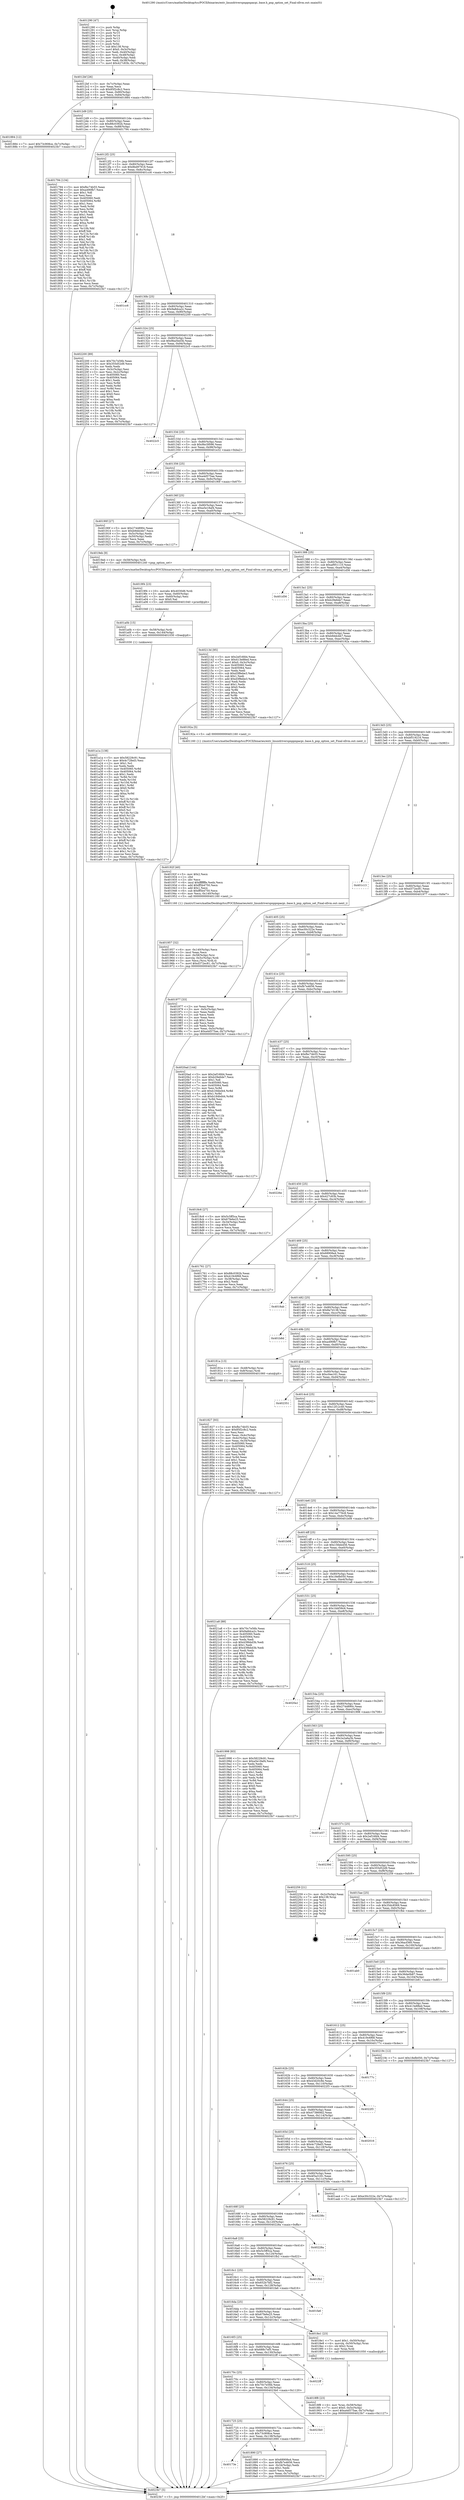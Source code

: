 digraph "0x401290" {
  label = "0x401290 (/mnt/c/Users/mathe/Desktop/tcc/POCII/binaries/extr_linuxdriverspnppnpacpi..base.h_pnp_option_set_Final-ollvm.out::main(0))"
  labelloc = "t"
  node[shape=record]

  Entry [label="",width=0.3,height=0.3,shape=circle,fillcolor=black,style=filled]
  "0x4012bf" [label="{
     0x4012bf [26]\l
     | [instrs]\l
     &nbsp;&nbsp;0x4012bf \<+3\>: mov -0x7c(%rbp),%eax\l
     &nbsp;&nbsp;0x4012c2 \<+2\>: mov %eax,%ecx\l
     &nbsp;&nbsp;0x4012c4 \<+6\>: sub $0x85f2c8c2,%ecx\l
     &nbsp;&nbsp;0x4012ca \<+3\>: mov %eax,-0x80(%rbp)\l
     &nbsp;&nbsp;0x4012cd \<+6\>: mov %ecx,-0x84(%rbp)\l
     &nbsp;&nbsp;0x4012d3 \<+6\>: je 0000000000401884 \<main+0x5f4\>\l
  }"]
  "0x401884" [label="{
     0x401884 [12]\l
     | [instrs]\l
     &nbsp;&nbsp;0x401884 \<+7\>: movl $0x73c908ce,-0x7c(%rbp)\l
     &nbsp;&nbsp;0x40188b \<+5\>: jmp 00000000004023b7 \<main+0x1127\>\l
  }"]
  "0x4012d9" [label="{
     0x4012d9 [25]\l
     | [instrs]\l
     &nbsp;&nbsp;0x4012d9 \<+5\>: jmp 00000000004012de \<main+0x4e\>\l
     &nbsp;&nbsp;0x4012de \<+3\>: mov -0x80(%rbp),%eax\l
     &nbsp;&nbsp;0x4012e1 \<+5\>: sub $0x88c0392b,%eax\l
     &nbsp;&nbsp;0x4012e6 \<+6\>: mov %eax,-0x88(%rbp)\l
     &nbsp;&nbsp;0x4012ec \<+6\>: je 0000000000401794 \<main+0x504\>\l
  }"]
  Exit [label="",width=0.3,height=0.3,shape=circle,fillcolor=black,style=filled,peripheries=2]
  "0x401794" [label="{
     0x401794 [134]\l
     | [instrs]\l
     &nbsp;&nbsp;0x401794 \<+5\>: mov $0xfbc74b55,%eax\l
     &nbsp;&nbsp;0x401799 \<+5\>: mov $0xa490fb7,%ecx\l
     &nbsp;&nbsp;0x40179e \<+2\>: mov $0x1,%dl\l
     &nbsp;&nbsp;0x4017a0 \<+2\>: xor %esi,%esi\l
     &nbsp;&nbsp;0x4017a2 \<+7\>: mov 0x405060,%edi\l
     &nbsp;&nbsp;0x4017a9 \<+8\>: mov 0x405064,%r8d\l
     &nbsp;&nbsp;0x4017b1 \<+3\>: sub $0x1,%esi\l
     &nbsp;&nbsp;0x4017b4 \<+3\>: mov %edi,%r9d\l
     &nbsp;&nbsp;0x4017b7 \<+3\>: add %esi,%r9d\l
     &nbsp;&nbsp;0x4017ba \<+4\>: imul %r9d,%edi\l
     &nbsp;&nbsp;0x4017be \<+3\>: and $0x1,%edi\l
     &nbsp;&nbsp;0x4017c1 \<+3\>: cmp $0x0,%edi\l
     &nbsp;&nbsp;0x4017c4 \<+4\>: sete %r10b\l
     &nbsp;&nbsp;0x4017c8 \<+4\>: cmp $0xa,%r8d\l
     &nbsp;&nbsp;0x4017cc \<+4\>: setl %r11b\l
     &nbsp;&nbsp;0x4017d0 \<+3\>: mov %r10b,%bl\l
     &nbsp;&nbsp;0x4017d3 \<+3\>: xor $0xff,%bl\l
     &nbsp;&nbsp;0x4017d6 \<+3\>: mov %r11b,%r14b\l
     &nbsp;&nbsp;0x4017d9 \<+4\>: xor $0xff,%r14b\l
     &nbsp;&nbsp;0x4017dd \<+3\>: xor $0x1,%dl\l
     &nbsp;&nbsp;0x4017e0 \<+3\>: mov %bl,%r15b\l
     &nbsp;&nbsp;0x4017e3 \<+4\>: and $0xff,%r15b\l
     &nbsp;&nbsp;0x4017e7 \<+3\>: and %dl,%r10b\l
     &nbsp;&nbsp;0x4017ea \<+3\>: mov %r14b,%r12b\l
     &nbsp;&nbsp;0x4017ed \<+4\>: and $0xff,%r12b\l
     &nbsp;&nbsp;0x4017f1 \<+3\>: and %dl,%r11b\l
     &nbsp;&nbsp;0x4017f4 \<+3\>: or %r10b,%r15b\l
     &nbsp;&nbsp;0x4017f7 \<+3\>: or %r11b,%r12b\l
     &nbsp;&nbsp;0x4017fa \<+3\>: xor %r12b,%r15b\l
     &nbsp;&nbsp;0x4017fd \<+3\>: or %r14b,%bl\l
     &nbsp;&nbsp;0x401800 \<+3\>: xor $0xff,%bl\l
     &nbsp;&nbsp;0x401803 \<+3\>: or $0x1,%dl\l
     &nbsp;&nbsp;0x401806 \<+2\>: and %dl,%bl\l
     &nbsp;&nbsp;0x401808 \<+3\>: or %bl,%r15b\l
     &nbsp;&nbsp;0x40180b \<+4\>: test $0x1,%r15b\l
     &nbsp;&nbsp;0x40180f \<+3\>: cmovne %ecx,%eax\l
     &nbsp;&nbsp;0x401812 \<+3\>: mov %eax,-0x7c(%rbp)\l
     &nbsp;&nbsp;0x401815 \<+5\>: jmp 00000000004023b7 \<main+0x1127\>\l
  }"]
  "0x4012f2" [label="{
     0x4012f2 [25]\l
     | [instrs]\l
     &nbsp;&nbsp;0x4012f2 \<+5\>: jmp 00000000004012f7 \<main+0x67\>\l
     &nbsp;&nbsp;0x4012f7 \<+3\>: mov -0x80(%rbp),%eax\l
     &nbsp;&nbsp;0x4012fa \<+5\>: sub $0x8bd97918,%eax\l
     &nbsp;&nbsp;0x4012ff \<+6\>: mov %eax,-0x8c(%rbp)\l
     &nbsp;&nbsp;0x401305 \<+6\>: je 0000000000401cc6 \<main+0xa36\>\l
  }"]
  "0x401a1a" [label="{
     0x401a1a [138]\l
     | [instrs]\l
     &nbsp;&nbsp;0x401a1a \<+5\>: mov $0x58229c91,%eax\l
     &nbsp;&nbsp;0x401a1f \<+5\>: mov $0x4c72fed3,%esi\l
     &nbsp;&nbsp;0x401a24 \<+2\>: mov $0x1,%cl\l
     &nbsp;&nbsp;0x401a26 \<+2\>: xor %edx,%edx\l
     &nbsp;&nbsp;0x401a28 \<+8\>: mov 0x405060,%r8d\l
     &nbsp;&nbsp;0x401a30 \<+8\>: mov 0x405064,%r9d\l
     &nbsp;&nbsp;0x401a38 \<+3\>: sub $0x1,%edx\l
     &nbsp;&nbsp;0x401a3b \<+3\>: mov %r8d,%r10d\l
     &nbsp;&nbsp;0x401a3e \<+3\>: add %edx,%r10d\l
     &nbsp;&nbsp;0x401a41 \<+4\>: imul %r10d,%r8d\l
     &nbsp;&nbsp;0x401a45 \<+4\>: and $0x1,%r8d\l
     &nbsp;&nbsp;0x401a49 \<+4\>: cmp $0x0,%r8d\l
     &nbsp;&nbsp;0x401a4d \<+4\>: sete %r11b\l
     &nbsp;&nbsp;0x401a51 \<+4\>: cmp $0xa,%r9d\l
     &nbsp;&nbsp;0x401a55 \<+3\>: setl %bl\l
     &nbsp;&nbsp;0x401a58 \<+3\>: mov %r11b,%r14b\l
     &nbsp;&nbsp;0x401a5b \<+4\>: xor $0xff,%r14b\l
     &nbsp;&nbsp;0x401a5f \<+3\>: mov %bl,%r15b\l
     &nbsp;&nbsp;0x401a62 \<+4\>: xor $0xff,%r15b\l
     &nbsp;&nbsp;0x401a66 \<+3\>: xor $0x0,%cl\l
     &nbsp;&nbsp;0x401a69 \<+3\>: mov %r14b,%r12b\l
     &nbsp;&nbsp;0x401a6c \<+4\>: and $0x0,%r12b\l
     &nbsp;&nbsp;0x401a70 \<+3\>: and %cl,%r11b\l
     &nbsp;&nbsp;0x401a73 \<+3\>: mov %r15b,%r13b\l
     &nbsp;&nbsp;0x401a76 \<+4\>: and $0x0,%r13b\l
     &nbsp;&nbsp;0x401a7a \<+2\>: and %cl,%bl\l
     &nbsp;&nbsp;0x401a7c \<+3\>: or %r11b,%r12b\l
     &nbsp;&nbsp;0x401a7f \<+3\>: or %bl,%r13b\l
     &nbsp;&nbsp;0x401a82 \<+3\>: xor %r13b,%r12b\l
     &nbsp;&nbsp;0x401a85 \<+3\>: or %r15b,%r14b\l
     &nbsp;&nbsp;0x401a88 \<+4\>: xor $0xff,%r14b\l
     &nbsp;&nbsp;0x401a8c \<+3\>: or $0x0,%cl\l
     &nbsp;&nbsp;0x401a8f \<+3\>: and %cl,%r14b\l
     &nbsp;&nbsp;0x401a92 \<+3\>: or %r14b,%r12b\l
     &nbsp;&nbsp;0x401a95 \<+4\>: test $0x1,%r12b\l
     &nbsp;&nbsp;0x401a99 \<+3\>: cmovne %esi,%eax\l
     &nbsp;&nbsp;0x401a9c \<+3\>: mov %eax,-0x7c(%rbp)\l
     &nbsp;&nbsp;0x401a9f \<+5\>: jmp 00000000004023b7 \<main+0x1127\>\l
  }"]
  "0x401cc6" [label="{
     0x401cc6\l
  }", style=dashed]
  "0x40130b" [label="{
     0x40130b [25]\l
     | [instrs]\l
     &nbsp;&nbsp;0x40130b \<+5\>: jmp 0000000000401310 \<main+0x80\>\l
     &nbsp;&nbsp;0x401310 \<+3\>: mov -0x80(%rbp),%eax\l
     &nbsp;&nbsp;0x401313 \<+5\>: sub $0x9a8dca2c,%eax\l
     &nbsp;&nbsp;0x401318 \<+6\>: mov %eax,-0x90(%rbp)\l
     &nbsp;&nbsp;0x40131e \<+6\>: je 0000000000402200 \<main+0xf70\>\l
  }"]
  "0x401a0b" [label="{
     0x401a0b [15]\l
     | [instrs]\l
     &nbsp;&nbsp;0x401a0b \<+4\>: mov -0x58(%rbp),%rdi\l
     &nbsp;&nbsp;0x401a0f \<+6\>: mov %eax,-0x144(%rbp)\l
     &nbsp;&nbsp;0x401a15 \<+5\>: call 0000000000401030 \<free@plt\>\l
     | [calls]\l
     &nbsp;&nbsp;0x401030 \{1\} (unknown)\l
  }"]
  "0x402200" [label="{
     0x402200 [89]\l
     | [instrs]\l
     &nbsp;&nbsp;0x402200 \<+5\>: mov $0x70c7e56b,%eax\l
     &nbsp;&nbsp;0x402205 \<+5\>: mov $0x355d52d9,%ecx\l
     &nbsp;&nbsp;0x40220a \<+2\>: xor %edx,%edx\l
     &nbsp;&nbsp;0x40220c \<+3\>: mov -0x3c(%rbp),%esi\l
     &nbsp;&nbsp;0x40220f \<+3\>: mov %esi,-0x2c(%rbp)\l
     &nbsp;&nbsp;0x402212 \<+7\>: mov 0x405060,%esi\l
     &nbsp;&nbsp;0x402219 \<+7\>: mov 0x405064,%edi\l
     &nbsp;&nbsp;0x402220 \<+3\>: sub $0x1,%edx\l
     &nbsp;&nbsp;0x402223 \<+3\>: mov %esi,%r8d\l
     &nbsp;&nbsp;0x402226 \<+3\>: add %edx,%r8d\l
     &nbsp;&nbsp;0x402229 \<+4\>: imul %r8d,%esi\l
     &nbsp;&nbsp;0x40222d \<+3\>: and $0x1,%esi\l
     &nbsp;&nbsp;0x402230 \<+3\>: cmp $0x0,%esi\l
     &nbsp;&nbsp;0x402233 \<+4\>: sete %r9b\l
     &nbsp;&nbsp;0x402237 \<+3\>: cmp $0xa,%edi\l
     &nbsp;&nbsp;0x40223a \<+4\>: setl %r10b\l
     &nbsp;&nbsp;0x40223e \<+3\>: mov %r9b,%r11b\l
     &nbsp;&nbsp;0x402241 \<+3\>: and %r10b,%r11b\l
     &nbsp;&nbsp;0x402244 \<+3\>: xor %r10b,%r9b\l
     &nbsp;&nbsp;0x402247 \<+3\>: or %r9b,%r11b\l
     &nbsp;&nbsp;0x40224a \<+4\>: test $0x1,%r11b\l
     &nbsp;&nbsp;0x40224e \<+3\>: cmovne %ecx,%eax\l
     &nbsp;&nbsp;0x402251 \<+3\>: mov %eax,-0x7c(%rbp)\l
     &nbsp;&nbsp;0x402254 \<+5\>: jmp 00000000004023b7 \<main+0x1127\>\l
  }"]
  "0x401324" [label="{
     0x401324 [25]\l
     | [instrs]\l
     &nbsp;&nbsp;0x401324 \<+5\>: jmp 0000000000401329 \<main+0x99\>\l
     &nbsp;&nbsp;0x401329 \<+3\>: mov -0x80(%rbp),%eax\l
     &nbsp;&nbsp;0x40132c \<+5\>: sub $0x9ba5bd3b,%eax\l
     &nbsp;&nbsp;0x401331 \<+6\>: mov %eax,-0x94(%rbp)\l
     &nbsp;&nbsp;0x401337 \<+6\>: je 00000000004022c5 \<main+0x1035\>\l
  }"]
  "0x4019f4" [label="{
     0x4019f4 [23]\l
     | [instrs]\l
     &nbsp;&nbsp;0x4019f4 \<+10\>: movabs $0x4030d6,%rdi\l
     &nbsp;&nbsp;0x4019fe \<+3\>: mov %eax,-0x60(%rbp)\l
     &nbsp;&nbsp;0x401a01 \<+3\>: mov -0x60(%rbp),%esi\l
     &nbsp;&nbsp;0x401a04 \<+2\>: mov $0x0,%al\l
     &nbsp;&nbsp;0x401a06 \<+5\>: call 0000000000401040 \<printf@plt\>\l
     | [calls]\l
     &nbsp;&nbsp;0x401040 \{1\} (unknown)\l
  }"]
  "0x4022c5" [label="{
     0x4022c5\l
  }", style=dashed]
  "0x40133d" [label="{
     0x40133d [25]\l
     | [instrs]\l
     &nbsp;&nbsp;0x40133d \<+5\>: jmp 0000000000401342 \<main+0xb2\>\l
     &nbsp;&nbsp;0x401342 \<+3\>: mov -0x80(%rbp),%eax\l
     &nbsp;&nbsp;0x401345 \<+5\>: sub $0x9bc5f096,%eax\l
     &nbsp;&nbsp;0x40134a \<+6\>: mov %eax,-0x98(%rbp)\l
     &nbsp;&nbsp;0x401350 \<+6\>: je 0000000000401e32 \<main+0xba2\>\l
  }"]
  "0x401957" [label="{
     0x401957 [32]\l
     | [instrs]\l
     &nbsp;&nbsp;0x401957 \<+6\>: mov -0x140(%rbp),%ecx\l
     &nbsp;&nbsp;0x40195d \<+3\>: imul %eax,%ecx\l
     &nbsp;&nbsp;0x401960 \<+4\>: mov -0x58(%rbp),%rsi\l
     &nbsp;&nbsp;0x401964 \<+4\>: movslq -0x5c(%rbp),%rdi\l
     &nbsp;&nbsp;0x401968 \<+3\>: mov %ecx,(%rsi,%rdi,4)\l
     &nbsp;&nbsp;0x40196b \<+7\>: movl $0xd372ec81,-0x7c(%rbp)\l
     &nbsp;&nbsp;0x401972 \<+5\>: jmp 00000000004023b7 \<main+0x1127\>\l
  }"]
  "0x401e32" [label="{
     0x401e32\l
  }", style=dashed]
  "0x401356" [label="{
     0x401356 [25]\l
     | [instrs]\l
     &nbsp;&nbsp;0x401356 \<+5\>: jmp 000000000040135b \<main+0xcb\>\l
     &nbsp;&nbsp;0x40135b \<+3\>: mov -0x80(%rbp),%eax\l
     &nbsp;&nbsp;0x40135e \<+5\>: sub $0xa4d575ae,%eax\l
     &nbsp;&nbsp;0x401363 \<+6\>: mov %eax,-0x9c(%rbp)\l
     &nbsp;&nbsp;0x401369 \<+6\>: je 000000000040190f \<main+0x67f\>\l
  }"]
  "0x40192f" [label="{
     0x40192f [40]\l
     | [instrs]\l
     &nbsp;&nbsp;0x40192f \<+5\>: mov $0x2,%ecx\l
     &nbsp;&nbsp;0x401934 \<+1\>: cltd\l
     &nbsp;&nbsp;0x401935 \<+2\>: idiv %ecx\l
     &nbsp;&nbsp;0x401937 \<+6\>: imul $0xfffffffe,%edx,%ecx\l
     &nbsp;&nbsp;0x40193d \<+6\>: add $0xff5b4750,%ecx\l
     &nbsp;&nbsp;0x401943 \<+3\>: add $0x1,%ecx\l
     &nbsp;&nbsp;0x401946 \<+6\>: sub $0xff5b4750,%ecx\l
     &nbsp;&nbsp;0x40194c \<+6\>: mov %ecx,-0x140(%rbp)\l
     &nbsp;&nbsp;0x401952 \<+5\>: call 0000000000401160 \<next_i\>\l
     | [calls]\l
     &nbsp;&nbsp;0x401160 \{1\} (/mnt/c/Users/mathe/Desktop/tcc/POCII/binaries/extr_linuxdriverspnppnpacpi..base.h_pnp_option_set_Final-ollvm.out::next_i)\l
  }"]
  "0x40190f" [label="{
     0x40190f [27]\l
     | [instrs]\l
     &nbsp;&nbsp;0x40190f \<+5\>: mov $0x2744890c,%eax\l
     &nbsp;&nbsp;0x401914 \<+5\>: mov $0xb9ddcbb7,%ecx\l
     &nbsp;&nbsp;0x401919 \<+3\>: mov -0x5c(%rbp),%edx\l
     &nbsp;&nbsp;0x40191c \<+3\>: cmp -0x50(%rbp),%edx\l
     &nbsp;&nbsp;0x40191f \<+3\>: cmovl %ecx,%eax\l
     &nbsp;&nbsp;0x401922 \<+3\>: mov %eax,-0x7c(%rbp)\l
     &nbsp;&nbsp;0x401925 \<+5\>: jmp 00000000004023b7 \<main+0x1127\>\l
  }"]
  "0x40136f" [label="{
     0x40136f [25]\l
     | [instrs]\l
     &nbsp;&nbsp;0x40136f \<+5\>: jmp 0000000000401374 \<main+0xe4\>\l
     &nbsp;&nbsp;0x401374 \<+3\>: mov -0x80(%rbp),%eax\l
     &nbsp;&nbsp;0x401377 \<+5\>: sub $0xa5e18af4,%eax\l
     &nbsp;&nbsp;0x40137c \<+6\>: mov %eax,-0xa0(%rbp)\l
     &nbsp;&nbsp;0x401382 \<+6\>: je 00000000004019eb \<main+0x75b\>\l
  }"]
  "0x4018f8" [label="{
     0x4018f8 [23]\l
     | [instrs]\l
     &nbsp;&nbsp;0x4018f8 \<+4\>: mov %rax,-0x58(%rbp)\l
     &nbsp;&nbsp;0x4018fc \<+7\>: movl $0x0,-0x5c(%rbp)\l
     &nbsp;&nbsp;0x401903 \<+7\>: movl $0xa4d575ae,-0x7c(%rbp)\l
     &nbsp;&nbsp;0x40190a \<+5\>: jmp 00000000004023b7 \<main+0x1127\>\l
  }"]
  "0x4019eb" [label="{
     0x4019eb [9]\l
     | [instrs]\l
     &nbsp;&nbsp;0x4019eb \<+4\>: mov -0x58(%rbp),%rdi\l
     &nbsp;&nbsp;0x4019ef \<+5\>: call 0000000000401240 \<pnp_option_set\>\l
     | [calls]\l
     &nbsp;&nbsp;0x401240 \{1\} (/mnt/c/Users/mathe/Desktop/tcc/POCII/binaries/extr_linuxdriverspnppnpacpi..base.h_pnp_option_set_Final-ollvm.out::pnp_option_set)\l
  }"]
  "0x401388" [label="{
     0x401388 [25]\l
     | [instrs]\l
     &nbsp;&nbsp;0x401388 \<+5\>: jmp 000000000040138d \<main+0xfd\>\l
     &nbsp;&nbsp;0x40138d \<+3\>: mov -0x80(%rbp),%eax\l
     &nbsp;&nbsp;0x401390 \<+5\>: sub $0xaf951110,%eax\l
     &nbsp;&nbsp;0x401395 \<+6\>: mov %eax,-0xa4(%rbp)\l
     &nbsp;&nbsp;0x40139b \<+6\>: je 0000000000401d56 \<main+0xac6\>\l
  }"]
  "0x40173e" [label="{
     0x40173e\l
  }", style=dashed]
  "0x401d56" [label="{
     0x401d56\l
  }", style=dashed]
  "0x4013a1" [label="{
     0x4013a1 [25]\l
     | [instrs]\l
     &nbsp;&nbsp;0x4013a1 \<+5\>: jmp 00000000004013a6 \<main+0x116\>\l
     &nbsp;&nbsp;0x4013a6 \<+3\>: mov -0x80(%rbp),%eax\l
     &nbsp;&nbsp;0x4013a9 \<+5\>: sub $0xb29e6de7,%eax\l
     &nbsp;&nbsp;0x4013ae \<+6\>: mov %eax,-0xa8(%rbp)\l
     &nbsp;&nbsp;0x4013b4 \<+6\>: je 000000000040213d \<main+0xead\>\l
  }"]
  "0x401890" [label="{
     0x401890 [27]\l
     | [instrs]\l
     &nbsp;&nbsp;0x401890 \<+5\>: mov $0x68908a4,%eax\l
     &nbsp;&nbsp;0x401895 \<+5\>: mov $0xfb7e4656,%ecx\l
     &nbsp;&nbsp;0x40189a \<+3\>: mov -0x34(%rbp),%edx\l
     &nbsp;&nbsp;0x40189d \<+3\>: cmp $0x1,%edx\l
     &nbsp;&nbsp;0x4018a0 \<+3\>: cmovl %ecx,%eax\l
     &nbsp;&nbsp;0x4018a3 \<+3\>: mov %eax,-0x7c(%rbp)\l
     &nbsp;&nbsp;0x4018a6 \<+5\>: jmp 00000000004023b7 \<main+0x1127\>\l
  }"]
  "0x40213d" [label="{
     0x40213d [95]\l
     | [instrs]\l
     &nbsp;&nbsp;0x40213d \<+5\>: mov $0x2ef16fd4,%eax\l
     &nbsp;&nbsp;0x402142 \<+5\>: mov $0x413e88ed,%ecx\l
     &nbsp;&nbsp;0x402147 \<+7\>: movl $0x0,-0x3c(%rbp)\l
     &nbsp;&nbsp;0x40214e \<+7\>: mov 0x405060,%edx\l
     &nbsp;&nbsp;0x402155 \<+7\>: mov 0x405064,%esi\l
     &nbsp;&nbsp;0x40215c \<+2\>: mov %edx,%edi\l
     &nbsp;&nbsp;0x40215e \<+6\>: sub $0xd3f8ebe3,%edi\l
     &nbsp;&nbsp;0x402164 \<+3\>: sub $0x1,%edi\l
     &nbsp;&nbsp;0x402167 \<+6\>: add $0xd3f8ebe3,%edi\l
     &nbsp;&nbsp;0x40216d \<+3\>: imul %edi,%edx\l
     &nbsp;&nbsp;0x402170 \<+3\>: and $0x1,%edx\l
     &nbsp;&nbsp;0x402173 \<+3\>: cmp $0x0,%edx\l
     &nbsp;&nbsp;0x402176 \<+4\>: sete %r8b\l
     &nbsp;&nbsp;0x40217a \<+3\>: cmp $0xa,%esi\l
     &nbsp;&nbsp;0x40217d \<+4\>: setl %r9b\l
     &nbsp;&nbsp;0x402181 \<+3\>: mov %r8b,%r10b\l
     &nbsp;&nbsp;0x402184 \<+3\>: and %r9b,%r10b\l
     &nbsp;&nbsp;0x402187 \<+3\>: xor %r9b,%r8b\l
     &nbsp;&nbsp;0x40218a \<+3\>: or %r8b,%r10b\l
     &nbsp;&nbsp;0x40218d \<+4\>: test $0x1,%r10b\l
     &nbsp;&nbsp;0x402191 \<+3\>: cmovne %ecx,%eax\l
     &nbsp;&nbsp;0x402194 \<+3\>: mov %eax,-0x7c(%rbp)\l
     &nbsp;&nbsp;0x402197 \<+5\>: jmp 00000000004023b7 \<main+0x1127\>\l
  }"]
  "0x4013ba" [label="{
     0x4013ba [25]\l
     | [instrs]\l
     &nbsp;&nbsp;0x4013ba \<+5\>: jmp 00000000004013bf \<main+0x12f\>\l
     &nbsp;&nbsp;0x4013bf \<+3\>: mov -0x80(%rbp),%eax\l
     &nbsp;&nbsp;0x4013c2 \<+5\>: sub $0xb9ddcbb7,%eax\l
     &nbsp;&nbsp;0x4013c7 \<+6\>: mov %eax,-0xac(%rbp)\l
     &nbsp;&nbsp;0x4013cd \<+6\>: je 000000000040192a \<main+0x69a\>\l
  }"]
  "0x401725" [label="{
     0x401725 [25]\l
     | [instrs]\l
     &nbsp;&nbsp;0x401725 \<+5\>: jmp 000000000040172a \<main+0x49a\>\l
     &nbsp;&nbsp;0x40172a \<+3\>: mov -0x80(%rbp),%eax\l
     &nbsp;&nbsp;0x40172d \<+5\>: sub $0x73c908ce,%eax\l
     &nbsp;&nbsp;0x401732 \<+6\>: mov %eax,-0x138(%rbp)\l
     &nbsp;&nbsp;0x401738 \<+6\>: je 0000000000401890 \<main+0x600\>\l
  }"]
  "0x40192a" [label="{
     0x40192a [5]\l
     | [instrs]\l
     &nbsp;&nbsp;0x40192a \<+5\>: call 0000000000401160 \<next_i\>\l
     | [calls]\l
     &nbsp;&nbsp;0x401160 \{1\} (/mnt/c/Users/mathe/Desktop/tcc/POCII/binaries/extr_linuxdriverspnppnpacpi..base.h_pnp_option_set_Final-ollvm.out::next_i)\l
  }"]
  "0x4013d3" [label="{
     0x4013d3 [25]\l
     | [instrs]\l
     &nbsp;&nbsp;0x4013d3 \<+5\>: jmp 00000000004013d8 \<main+0x148\>\l
     &nbsp;&nbsp;0x4013d8 \<+3\>: mov -0x80(%rbp),%eax\l
     &nbsp;&nbsp;0x4013db \<+5\>: sub $0xbf519216,%eax\l
     &nbsp;&nbsp;0x4013e0 \<+6\>: mov %eax,-0xb0(%rbp)\l
     &nbsp;&nbsp;0x4013e6 \<+6\>: je 0000000000401c13 \<main+0x983\>\l
  }"]
  "0x4023b0" [label="{
     0x4023b0\l
  }", style=dashed]
  "0x401c13" [label="{
     0x401c13\l
  }", style=dashed]
  "0x4013ec" [label="{
     0x4013ec [25]\l
     | [instrs]\l
     &nbsp;&nbsp;0x4013ec \<+5\>: jmp 00000000004013f1 \<main+0x161\>\l
     &nbsp;&nbsp;0x4013f1 \<+3\>: mov -0x80(%rbp),%eax\l
     &nbsp;&nbsp;0x4013f4 \<+5\>: sub $0xd372ec81,%eax\l
     &nbsp;&nbsp;0x4013f9 \<+6\>: mov %eax,-0xb4(%rbp)\l
     &nbsp;&nbsp;0x4013ff \<+6\>: je 0000000000401977 \<main+0x6e7\>\l
  }"]
  "0x40170c" [label="{
     0x40170c [25]\l
     | [instrs]\l
     &nbsp;&nbsp;0x40170c \<+5\>: jmp 0000000000401711 \<main+0x481\>\l
     &nbsp;&nbsp;0x401711 \<+3\>: mov -0x80(%rbp),%eax\l
     &nbsp;&nbsp;0x401714 \<+5\>: sub $0x70c7e56b,%eax\l
     &nbsp;&nbsp;0x401719 \<+6\>: mov %eax,-0x134(%rbp)\l
     &nbsp;&nbsp;0x40171f \<+6\>: je 00000000004023b0 \<main+0x1120\>\l
  }"]
  "0x401977" [label="{
     0x401977 [33]\l
     | [instrs]\l
     &nbsp;&nbsp;0x401977 \<+2\>: xor %eax,%eax\l
     &nbsp;&nbsp;0x401979 \<+3\>: mov -0x5c(%rbp),%ecx\l
     &nbsp;&nbsp;0x40197c \<+2\>: mov %eax,%edx\l
     &nbsp;&nbsp;0x40197e \<+2\>: sub %ecx,%edx\l
     &nbsp;&nbsp;0x401980 \<+2\>: mov %eax,%ecx\l
     &nbsp;&nbsp;0x401982 \<+3\>: sub $0x1,%ecx\l
     &nbsp;&nbsp;0x401985 \<+2\>: add %ecx,%edx\l
     &nbsp;&nbsp;0x401987 \<+2\>: sub %edx,%eax\l
     &nbsp;&nbsp;0x401989 \<+3\>: mov %eax,-0x5c(%rbp)\l
     &nbsp;&nbsp;0x40198c \<+7\>: movl $0xa4d575ae,-0x7c(%rbp)\l
     &nbsp;&nbsp;0x401993 \<+5\>: jmp 00000000004023b7 \<main+0x1127\>\l
  }"]
  "0x401405" [label="{
     0x401405 [25]\l
     | [instrs]\l
     &nbsp;&nbsp;0x401405 \<+5\>: jmp 000000000040140a \<main+0x17a\>\l
     &nbsp;&nbsp;0x40140a \<+3\>: mov -0x80(%rbp),%eax\l
     &nbsp;&nbsp;0x40140d \<+5\>: sub $0xe30c322e,%eax\l
     &nbsp;&nbsp;0x401412 \<+6\>: mov %eax,-0xb8(%rbp)\l
     &nbsp;&nbsp;0x401418 \<+6\>: je 00000000004020ad \<main+0xe1d\>\l
  }"]
  "0x4022ff" [label="{
     0x4022ff\l
  }", style=dashed]
  "0x4020ad" [label="{
     0x4020ad [144]\l
     | [instrs]\l
     &nbsp;&nbsp;0x4020ad \<+5\>: mov $0x2ef16fd4,%eax\l
     &nbsp;&nbsp;0x4020b2 \<+5\>: mov $0xb29e6de7,%ecx\l
     &nbsp;&nbsp;0x4020b7 \<+2\>: mov $0x1,%dl\l
     &nbsp;&nbsp;0x4020b9 \<+7\>: mov 0x405060,%esi\l
     &nbsp;&nbsp;0x4020c0 \<+7\>: mov 0x405064,%edi\l
     &nbsp;&nbsp;0x4020c7 \<+3\>: mov %esi,%r8d\l
     &nbsp;&nbsp;0x4020ca \<+7\>: add $0xb184bd44,%r8d\l
     &nbsp;&nbsp;0x4020d1 \<+4\>: sub $0x1,%r8d\l
     &nbsp;&nbsp;0x4020d5 \<+7\>: sub $0xb184bd44,%r8d\l
     &nbsp;&nbsp;0x4020dc \<+4\>: imul %r8d,%esi\l
     &nbsp;&nbsp;0x4020e0 \<+3\>: and $0x1,%esi\l
     &nbsp;&nbsp;0x4020e3 \<+3\>: cmp $0x0,%esi\l
     &nbsp;&nbsp;0x4020e6 \<+4\>: sete %r9b\l
     &nbsp;&nbsp;0x4020ea \<+3\>: cmp $0xa,%edi\l
     &nbsp;&nbsp;0x4020ed \<+4\>: setl %r10b\l
     &nbsp;&nbsp;0x4020f1 \<+3\>: mov %r9b,%r11b\l
     &nbsp;&nbsp;0x4020f4 \<+4\>: xor $0xff,%r11b\l
     &nbsp;&nbsp;0x4020f8 \<+3\>: mov %r10b,%bl\l
     &nbsp;&nbsp;0x4020fb \<+3\>: xor $0xff,%bl\l
     &nbsp;&nbsp;0x4020fe \<+3\>: xor $0x0,%dl\l
     &nbsp;&nbsp;0x402101 \<+3\>: mov %r11b,%r14b\l
     &nbsp;&nbsp;0x402104 \<+4\>: and $0x0,%r14b\l
     &nbsp;&nbsp;0x402108 \<+3\>: and %dl,%r9b\l
     &nbsp;&nbsp;0x40210b \<+3\>: mov %bl,%r15b\l
     &nbsp;&nbsp;0x40210e \<+4\>: and $0x0,%r15b\l
     &nbsp;&nbsp;0x402112 \<+3\>: and %dl,%r10b\l
     &nbsp;&nbsp;0x402115 \<+3\>: or %r9b,%r14b\l
     &nbsp;&nbsp;0x402118 \<+3\>: or %r10b,%r15b\l
     &nbsp;&nbsp;0x40211b \<+3\>: xor %r15b,%r14b\l
     &nbsp;&nbsp;0x40211e \<+3\>: or %bl,%r11b\l
     &nbsp;&nbsp;0x402121 \<+4\>: xor $0xff,%r11b\l
     &nbsp;&nbsp;0x402125 \<+3\>: or $0x0,%dl\l
     &nbsp;&nbsp;0x402128 \<+3\>: and %dl,%r11b\l
     &nbsp;&nbsp;0x40212b \<+3\>: or %r11b,%r14b\l
     &nbsp;&nbsp;0x40212e \<+4\>: test $0x1,%r14b\l
     &nbsp;&nbsp;0x402132 \<+3\>: cmovne %ecx,%eax\l
     &nbsp;&nbsp;0x402135 \<+3\>: mov %eax,-0x7c(%rbp)\l
     &nbsp;&nbsp;0x402138 \<+5\>: jmp 00000000004023b7 \<main+0x1127\>\l
  }"]
  "0x40141e" [label="{
     0x40141e [25]\l
     | [instrs]\l
     &nbsp;&nbsp;0x40141e \<+5\>: jmp 0000000000401423 \<main+0x193\>\l
     &nbsp;&nbsp;0x401423 \<+3\>: mov -0x80(%rbp),%eax\l
     &nbsp;&nbsp;0x401426 \<+5\>: sub $0xfb7e4656,%eax\l
     &nbsp;&nbsp;0x40142b \<+6\>: mov %eax,-0xbc(%rbp)\l
     &nbsp;&nbsp;0x401431 \<+6\>: je 00000000004018c6 \<main+0x636\>\l
  }"]
  "0x4016f3" [label="{
     0x4016f3 [25]\l
     | [instrs]\l
     &nbsp;&nbsp;0x4016f3 \<+5\>: jmp 00000000004016f8 \<main+0x468\>\l
     &nbsp;&nbsp;0x4016f8 \<+3\>: mov -0x80(%rbp),%eax\l
     &nbsp;&nbsp;0x4016fb \<+5\>: sub $0x688c7ef5,%eax\l
     &nbsp;&nbsp;0x401700 \<+6\>: mov %eax,-0x130(%rbp)\l
     &nbsp;&nbsp;0x401706 \<+6\>: je 00000000004022ff \<main+0x106f\>\l
  }"]
  "0x4018c6" [label="{
     0x4018c6 [27]\l
     | [instrs]\l
     &nbsp;&nbsp;0x4018c6 \<+5\>: mov $0x5c5ff3ca,%eax\l
     &nbsp;&nbsp;0x4018cb \<+5\>: mov $0x67fe6e25,%ecx\l
     &nbsp;&nbsp;0x4018d0 \<+3\>: mov -0x34(%rbp),%edx\l
     &nbsp;&nbsp;0x4018d3 \<+3\>: cmp $0x0,%edx\l
     &nbsp;&nbsp;0x4018d6 \<+3\>: cmove %ecx,%eax\l
     &nbsp;&nbsp;0x4018d9 \<+3\>: mov %eax,-0x7c(%rbp)\l
     &nbsp;&nbsp;0x4018dc \<+5\>: jmp 00000000004023b7 \<main+0x1127\>\l
  }"]
  "0x401437" [label="{
     0x401437 [25]\l
     | [instrs]\l
     &nbsp;&nbsp;0x401437 \<+5\>: jmp 000000000040143c \<main+0x1ac\>\l
     &nbsp;&nbsp;0x40143c \<+3\>: mov -0x80(%rbp),%eax\l
     &nbsp;&nbsp;0x40143f \<+5\>: sub $0xfbc74b55,%eax\l
     &nbsp;&nbsp;0x401444 \<+6\>: mov %eax,-0xc0(%rbp)\l
     &nbsp;&nbsp;0x40144a \<+6\>: je 000000000040226e \<main+0xfde\>\l
  }"]
  "0x4018e1" [label="{
     0x4018e1 [23]\l
     | [instrs]\l
     &nbsp;&nbsp;0x4018e1 \<+7\>: movl $0x1,-0x50(%rbp)\l
     &nbsp;&nbsp;0x4018e8 \<+4\>: movslq -0x50(%rbp),%rax\l
     &nbsp;&nbsp;0x4018ec \<+4\>: shl $0x2,%rax\l
     &nbsp;&nbsp;0x4018f0 \<+3\>: mov %rax,%rdi\l
     &nbsp;&nbsp;0x4018f3 \<+5\>: call 0000000000401050 \<malloc@plt\>\l
     | [calls]\l
     &nbsp;&nbsp;0x401050 \{1\} (unknown)\l
  }"]
  "0x40226e" [label="{
     0x40226e\l
  }", style=dashed]
  "0x401450" [label="{
     0x401450 [25]\l
     | [instrs]\l
     &nbsp;&nbsp;0x401450 \<+5\>: jmp 0000000000401455 \<main+0x1c5\>\l
     &nbsp;&nbsp;0x401455 \<+3\>: mov -0x80(%rbp),%eax\l
     &nbsp;&nbsp;0x401458 \<+5\>: sub $0x427c83b,%eax\l
     &nbsp;&nbsp;0x40145d \<+6\>: mov %eax,-0xc4(%rbp)\l
     &nbsp;&nbsp;0x401463 \<+6\>: je 0000000000401761 \<main+0x4d1\>\l
  }"]
  "0x4016da" [label="{
     0x4016da [25]\l
     | [instrs]\l
     &nbsp;&nbsp;0x4016da \<+5\>: jmp 00000000004016df \<main+0x44f\>\l
     &nbsp;&nbsp;0x4016df \<+3\>: mov -0x80(%rbp),%eax\l
     &nbsp;&nbsp;0x4016e2 \<+5\>: sub $0x67fe6e25,%eax\l
     &nbsp;&nbsp;0x4016e7 \<+6\>: mov %eax,-0x12c(%rbp)\l
     &nbsp;&nbsp;0x4016ed \<+6\>: je 00000000004018e1 \<main+0x651\>\l
  }"]
  "0x401761" [label="{
     0x401761 [27]\l
     | [instrs]\l
     &nbsp;&nbsp;0x401761 \<+5\>: mov $0x88c0392b,%eax\l
     &nbsp;&nbsp;0x401766 \<+5\>: mov $0x419c6f68,%ecx\l
     &nbsp;&nbsp;0x40176b \<+3\>: mov -0x38(%rbp),%edx\l
     &nbsp;&nbsp;0x40176e \<+3\>: cmp $0x2,%edx\l
     &nbsp;&nbsp;0x401771 \<+3\>: cmovne %ecx,%eax\l
     &nbsp;&nbsp;0x401774 \<+3\>: mov %eax,-0x7c(%rbp)\l
     &nbsp;&nbsp;0x401777 \<+5\>: jmp 00000000004023b7 \<main+0x1127\>\l
  }"]
  "0x401469" [label="{
     0x401469 [25]\l
     | [instrs]\l
     &nbsp;&nbsp;0x401469 \<+5\>: jmp 000000000040146e \<main+0x1de\>\l
     &nbsp;&nbsp;0x40146e \<+3\>: mov -0x80(%rbp),%eax\l
     &nbsp;&nbsp;0x401471 \<+5\>: sub $0x68908a4,%eax\l
     &nbsp;&nbsp;0x401476 \<+6\>: mov %eax,-0xc8(%rbp)\l
     &nbsp;&nbsp;0x40147c \<+6\>: je 00000000004018ab \<main+0x61b\>\l
  }"]
  "0x4023b7" [label="{
     0x4023b7 [5]\l
     | [instrs]\l
     &nbsp;&nbsp;0x4023b7 \<+5\>: jmp 00000000004012bf \<main+0x2f\>\l
  }"]
  "0x401290" [label="{
     0x401290 [47]\l
     | [instrs]\l
     &nbsp;&nbsp;0x401290 \<+1\>: push %rbp\l
     &nbsp;&nbsp;0x401291 \<+3\>: mov %rsp,%rbp\l
     &nbsp;&nbsp;0x401294 \<+2\>: push %r15\l
     &nbsp;&nbsp;0x401296 \<+2\>: push %r14\l
     &nbsp;&nbsp;0x401298 \<+2\>: push %r13\l
     &nbsp;&nbsp;0x40129a \<+2\>: push %r12\l
     &nbsp;&nbsp;0x40129c \<+1\>: push %rbx\l
     &nbsp;&nbsp;0x40129d \<+7\>: sub $0x138,%rsp\l
     &nbsp;&nbsp;0x4012a4 \<+7\>: movl $0x0,-0x3c(%rbp)\l
     &nbsp;&nbsp;0x4012ab \<+3\>: mov %edi,-0x40(%rbp)\l
     &nbsp;&nbsp;0x4012ae \<+4\>: mov %rsi,-0x48(%rbp)\l
     &nbsp;&nbsp;0x4012b2 \<+3\>: mov -0x40(%rbp),%edi\l
     &nbsp;&nbsp;0x4012b5 \<+3\>: mov %edi,-0x38(%rbp)\l
     &nbsp;&nbsp;0x4012b8 \<+7\>: movl $0x427c83b,-0x7c(%rbp)\l
  }"]
  "0x401fa6" [label="{
     0x401fa6\l
  }", style=dashed]
  "0x4018ab" [label="{
     0x4018ab\l
  }", style=dashed]
  "0x401482" [label="{
     0x401482 [25]\l
     | [instrs]\l
     &nbsp;&nbsp;0x401482 \<+5\>: jmp 0000000000401487 \<main+0x1f7\>\l
     &nbsp;&nbsp;0x401487 \<+3\>: mov -0x80(%rbp),%eax\l
     &nbsp;&nbsp;0x40148a \<+5\>: sub $0x8a7d138,%eax\l
     &nbsp;&nbsp;0x40148f \<+6\>: mov %eax,-0xcc(%rbp)\l
     &nbsp;&nbsp;0x401495 \<+6\>: je 0000000000401b8d \<main+0x8fd\>\l
  }"]
  "0x4016c1" [label="{
     0x4016c1 [25]\l
     | [instrs]\l
     &nbsp;&nbsp;0x4016c1 \<+5\>: jmp 00000000004016c6 \<main+0x436\>\l
     &nbsp;&nbsp;0x4016c6 \<+3\>: mov -0x80(%rbp),%eax\l
     &nbsp;&nbsp;0x4016c9 \<+5\>: sub $0x652b7bf2,%eax\l
     &nbsp;&nbsp;0x4016ce \<+6\>: mov %eax,-0x128(%rbp)\l
     &nbsp;&nbsp;0x4016d4 \<+6\>: je 0000000000401fa6 \<main+0xd16\>\l
  }"]
  "0x401b8d" [label="{
     0x401b8d\l
  }", style=dashed]
  "0x40149b" [label="{
     0x40149b [25]\l
     | [instrs]\l
     &nbsp;&nbsp;0x40149b \<+5\>: jmp 00000000004014a0 \<main+0x210\>\l
     &nbsp;&nbsp;0x4014a0 \<+3\>: mov -0x80(%rbp),%eax\l
     &nbsp;&nbsp;0x4014a3 \<+5\>: sub $0xa490fb7,%eax\l
     &nbsp;&nbsp;0x4014a8 \<+6\>: mov %eax,-0xd0(%rbp)\l
     &nbsp;&nbsp;0x4014ae \<+6\>: je 000000000040181a \<main+0x58a\>\l
  }"]
  "0x401fb2" [label="{
     0x401fb2\l
  }", style=dashed]
  "0x40181a" [label="{
     0x40181a [13]\l
     | [instrs]\l
     &nbsp;&nbsp;0x40181a \<+4\>: mov -0x48(%rbp),%rax\l
     &nbsp;&nbsp;0x40181e \<+4\>: mov 0x8(%rax),%rdi\l
     &nbsp;&nbsp;0x401822 \<+5\>: call 0000000000401060 \<atoi@plt\>\l
     | [calls]\l
     &nbsp;&nbsp;0x401060 \{1\} (unknown)\l
  }"]
  "0x4014b4" [label="{
     0x4014b4 [25]\l
     | [instrs]\l
     &nbsp;&nbsp;0x4014b4 \<+5\>: jmp 00000000004014b9 \<main+0x229\>\l
     &nbsp;&nbsp;0x4014b9 \<+3\>: mov -0x80(%rbp),%eax\l
     &nbsp;&nbsp;0x4014bc \<+5\>: sub $0xc0ee161,%eax\l
     &nbsp;&nbsp;0x4014c1 \<+6\>: mov %eax,-0xd4(%rbp)\l
     &nbsp;&nbsp;0x4014c7 \<+6\>: je 0000000000402351 \<main+0x10c1\>\l
  }"]
  "0x401827" [label="{
     0x401827 [93]\l
     | [instrs]\l
     &nbsp;&nbsp;0x401827 \<+5\>: mov $0xfbc74b55,%ecx\l
     &nbsp;&nbsp;0x40182c \<+5\>: mov $0x85f2c8c2,%edx\l
     &nbsp;&nbsp;0x401831 \<+2\>: xor %esi,%esi\l
     &nbsp;&nbsp;0x401833 \<+3\>: mov %eax,-0x4c(%rbp)\l
     &nbsp;&nbsp;0x401836 \<+3\>: mov -0x4c(%rbp),%eax\l
     &nbsp;&nbsp;0x401839 \<+3\>: mov %eax,-0x34(%rbp)\l
     &nbsp;&nbsp;0x40183c \<+7\>: mov 0x405060,%eax\l
     &nbsp;&nbsp;0x401843 \<+8\>: mov 0x405064,%r8d\l
     &nbsp;&nbsp;0x40184b \<+3\>: sub $0x1,%esi\l
     &nbsp;&nbsp;0x40184e \<+3\>: mov %eax,%r9d\l
     &nbsp;&nbsp;0x401851 \<+3\>: add %esi,%r9d\l
     &nbsp;&nbsp;0x401854 \<+4\>: imul %r9d,%eax\l
     &nbsp;&nbsp;0x401858 \<+3\>: and $0x1,%eax\l
     &nbsp;&nbsp;0x40185b \<+3\>: cmp $0x0,%eax\l
     &nbsp;&nbsp;0x40185e \<+4\>: sete %r10b\l
     &nbsp;&nbsp;0x401862 \<+4\>: cmp $0xa,%r8d\l
     &nbsp;&nbsp;0x401866 \<+4\>: setl %r11b\l
     &nbsp;&nbsp;0x40186a \<+3\>: mov %r10b,%bl\l
     &nbsp;&nbsp;0x40186d \<+3\>: and %r11b,%bl\l
     &nbsp;&nbsp;0x401870 \<+3\>: xor %r11b,%r10b\l
     &nbsp;&nbsp;0x401873 \<+3\>: or %r10b,%bl\l
     &nbsp;&nbsp;0x401876 \<+3\>: test $0x1,%bl\l
     &nbsp;&nbsp;0x401879 \<+3\>: cmovne %edx,%ecx\l
     &nbsp;&nbsp;0x40187c \<+3\>: mov %ecx,-0x7c(%rbp)\l
     &nbsp;&nbsp;0x40187f \<+5\>: jmp 00000000004023b7 \<main+0x1127\>\l
  }"]
  "0x4016a8" [label="{
     0x4016a8 [25]\l
     | [instrs]\l
     &nbsp;&nbsp;0x4016a8 \<+5\>: jmp 00000000004016ad \<main+0x41d\>\l
     &nbsp;&nbsp;0x4016ad \<+3\>: mov -0x80(%rbp),%eax\l
     &nbsp;&nbsp;0x4016b0 \<+5\>: sub $0x5c5ff3ca,%eax\l
     &nbsp;&nbsp;0x4016b5 \<+6\>: mov %eax,-0x124(%rbp)\l
     &nbsp;&nbsp;0x4016bb \<+6\>: je 0000000000401fb2 \<main+0xd22\>\l
  }"]
  "0x402351" [label="{
     0x402351\l
  }", style=dashed]
  "0x4014cd" [label="{
     0x4014cd [25]\l
     | [instrs]\l
     &nbsp;&nbsp;0x4014cd \<+5\>: jmp 00000000004014d2 \<main+0x242\>\l
     &nbsp;&nbsp;0x4014d2 \<+3\>: mov -0x80(%rbp),%eax\l
     &nbsp;&nbsp;0x4014d5 \<+5\>: sub $0x12f12c40,%eax\l
     &nbsp;&nbsp;0x4014da \<+6\>: mov %eax,-0xd8(%rbp)\l
     &nbsp;&nbsp;0x4014e0 \<+6\>: je 0000000000401e3e \<main+0xbae\>\l
  }"]
  "0x40228a" [label="{
     0x40228a\l
  }", style=dashed]
  "0x401e3e" [label="{
     0x401e3e\l
  }", style=dashed]
  "0x4014e6" [label="{
     0x4014e6 [25]\l
     | [instrs]\l
     &nbsp;&nbsp;0x4014e6 \<+5\>: jmp 00000000004014eb \<main+0x25b\>\l
     &nbsp;&nbsp;0x4014eb \<+3\>: mov -0x80(%rbp),%eax\l
     &nbsp;&nbsp;0x4014ee \<+5\>: sub $0x14a776c8,%eax\l
     &nbsp;&nbsp;0x4014f3 \<+6\>: mov %eax,-0xdc(%rbp)\l
     &nbsp;&nbsp;0x4014f9 \<+6\>: je 0000000000401b08 \<main+0x878\>\l
  }"]
  "0x40168f" [label="{
     0x40168f [25]\l
     | [instrs]\l
     &nbsp;&nbsp;0x40168f \<+5\>: jmp 0000000000401694 \<main+0x404\>\l
     &nbsp;&nbsp;0x401694 \<+3\>: mov -0x80(%rbp),%eax\l
     &nbsp;&nbsp;0x401697 \<+5\>: sub $0x58229c91,%eax\l
     &nbsp;&nbsp;0x40169c \<+6\>: mov %eax,-0x120(%rbp)\l
     &nbsp;&nbsp;0x4016a2 \<+6\>: je 000000000040228a \<main+0xffa\>\l
  }"]
  "0x401b08" [label="{
     0x401b08\l
  }", style=dashed]
  "0x4014ff" [label="{
     0x4014ff [25]\l
     | [instrs]\l
     &nbsp;&nbsp;0x4014ff \<+5\>: jmp 0000000000401504 \<main+0x274\>\l
     &nbsp;&nbsp;0x401504 \<+3\>: mov -0x80(%rbp),%eax\l
     &nbsp;&nbsp;0x401507 \<+5\>: sub $0x156eb456,%eax\l
     &nbsp;&nbsp;0x40150c \<+6\>: mov %eax,-0xe0(%rbp)\l
     &nbsp;&nbsp;0x401512 \<+6\>: je 0000000000401ee7 \<main+0xc57\>\l
  }"]
  "0x40238c" [label="{
     0x40238c\l
  }", style=dashed]
  "0x401ee7" [label="{
     0x401ee7\l
  }", style=dashed]
  "0x401518" [label="{
     0x401518 [25]\l
     | [instrs]\l
     &nbsp;&nbsp;0x401518 \<+5\>: jmp 000000000040151d \<main+0x28d\>\l
     &nbsp;&nbsp;0x40151d \<+3\>: mov -0x80(%rbp),%eax\l
     &nbsp;&nbsp;0x401520 \<+5\>: sub $0x18efb050,%eax\l
     &nbsp;&nbsp;0x401525 \<+6\>: mov %eax,-0xe4(%rbp)\l
     &nbsp;&nbsp;0x40152b \<+6\>: je 00000000004021a8 \<main+0xf18\>\l
  }"]
  "0x401676" [label="{
     0x401676 [25]\l
     | [instrs]\l
     &nbsp;&nbsp;0x401676 \<+5\>: jmp 000000000040167b \<main+0x3eb\>\l
     &nbsp;&nbsp;0x40167b \<+3\>: mov -0x80(%rbp),%eax\l
     &nbsp;&nbsp;0x40167e \<+5\>: sub $0x4f3a3181,%eax\l
     &nbsp;&nbsp;0x401683 \<+6\>: mov %eax,-0x11c(%rbp)\l
     &nbsp;&nbsp;0x401689 \<+6\>: je 000000000040238c \<main+0x10fc\>\l
  }"]
  "0x4021a8" [label="{
     0x4021a8 [88]\l
     | [instrs]\l
     &nbsp;&nbsp;0x4021a8 \<+5\>: mov $0x70c7e56b,%eax\l
     &nbsp;&nbsp;0x4021ad \<+5\>: mov $0x9a8dca2c,%ecx\l
     &nbsp;&nbsp;0x4021b2 \<+7\>: mov 0x405060,%edx\l
     &nbsp;&nbsp;0x4021b9 \<+7\>: mov 0x405064,%esi\l
     &nbsp;&nbsp;0x4021c0 \<+2\>: mov %edx,%edi\l
     &nbsp;&nbsp;0x4021c2 \<+6\>: sub $0x439bbd3b,%edi\l
     &nbsp;&nbsp;0x4021c8 \<+3\>: sub $0x1,%edi\l
     &nbsp;&nbsp;0x4021cb \<+6\>: add $0x439bbd3b,%edi\l
     &nbsp;&nbsp;0x4021d1 \<+3\>: imul %edi,%edx\l
     &nbsp;&nbsp;0x4021d4 \<+3\>: and $0x1,%edx\l
     &nbsp;&nbsp;0x4021d7 \<+3\>: cmp $0x0,%edx\l
     &nbsp;&nbsp;0x4021da \<+4\>: sete %r8b\l
     &nbsp;&nbsp;0x4021de \<+3\>: cmp $0xa,%esi\l
     &nbsp;&nbsp;0x4021e1 \<+4\>: setl %r9b\l
     &nbsp;&nbsp;0x4021e5 \<+3\>: mov %r8b,%r10b\l
     &nbsp;&nbsp;0x4021e8 \<+3\>: and %r9b,%r10b\l
     &nbsp;&nbsp;0x4021eb \<+3\>: xor %r9b,%r8b\l
     &nbsp;&nbsp;0x4021ee \<+3\>: or %r8b,%r10b\l
     &nbsp;&nbsp;0x4021f1 \<+4\>: test $0x1,%r10b\l
     &nbsp;&nbsp;0x4021f5 \<+3\>: cmovne %ecx,%eax\l
     &nbsp;&nbsp;0x4021f8 \<+3\>: mov %eax,-0x7c(%rbp)\l
     &nbsp;&nbsp;0x4021fb \<+5\>: jmp 00000000004023b7 \<main+0x1127\>\l
  }"]
  "0x401531" [label="{
     0x401531 [25]\l
     | [instrs]\l
     &nbsp;&nbsp;0x401531 \<+5\>: jmp 0000000000401536 \<main+0x2a6\>\l
     &nbsp;&nbsp;0x401536 \<+3\>: mov -0x80(%rbp),%eax\l
     &nbsp;&nbsp;0x401539 \<+5\>: sub $0x1bbf38c6,%eax\l
     &nbsp;&nbsp;0x40153e \<+6\>: mov %eax,-0xe8(%rbp)\l
     &nbsp;&nbsp;0x401544 \<+6\>: je 00000000004020a1 \<main+0xe11\>\l
  }"]
  "0x401aa4" [label="{
     0x401aa4 [12]\l
     | [instrs]\l
     &nbsp;&nbsp;0x401aa4 \<+7\>: movl $0xe30c322e,-0x7c(%rbp)\l
     &nbsp;&nbsp;0x401aab \<+5\>: jmp 00000000004023b7 \<main+0x1127\>\l
  }"]
  "0x4020a1" [label="{
     0x4020a1\l
  }", style=dashed]
  "0x40154a" [label="{
     0x40154a [25]\l
     | [instrs]\l
     &nbsp;&nbsp;0x40154a \<+5\>: jmp 000000000040154f \<main+0x2bf\>\l
     &nbsp;&nbsp;0x40154f \<+3\>: mov -0x80(%rbp),%eax\l
     &nbsp;&nbsp;0x401552 \<+5\>: sub $0x2744890c,%eax\l
     &nbsp;&nbsp;0x401557 \<+6\>: mov %eax,-0xec(%rbp)\l
     &nbsp;&nbsp;0x40155d \<+6\>: je 0000000000401998 \<main+0x708\>\l
  }"]
  "0x40165d" [label="{
     0x40165d [25]\l
     | [instrs]\l
     &nbsp;&nbsp;0x40165d \<+5\>: jmp 0000000000401662 \<main+0x3d2\>\l
     &nbsp;&nbsp;0x401662 \<+3\>: mov -0x80(%rbp),%eax\l
     &nbsp;&nbsp;0x401665 \<+5\>: sub $0x4c72fed3,%eax\l
     &nbsp;&nbsp;0x40166a \<+6\>: mov %eax,-0x118(%rbp)\l
     &nbsp;&nbsp;0x401670 \<+6\>: je 0000000000401aa4 \<main+0x814\>\l
  }"]
  "0x401998" [label="{
     0x401998 [83]\l
     | [instrs]\l
     &nbsp;&nbsp;0x401998 \<+5\>: mov $0x58229c91,%eax\l
     &nbsp;&nbsp;0x40199d \<+5\>: mov $0xa5e18af4,%ecx\l
     &nbsp;&nbsp;0x4019a2 \<+2\>: xor %edx,%edx\l
     &nbsp;&nbsp;0x4019a4 \<+7\>: mov 0x405060,%esi\l
     &nbsp;&nbsp;0x4019ab \<+7\>: mov 0x405064,%edi\l
     &nbsp;&nbsp;0x4019b2 \<+3\>: sub $0x1,%edx\l
     &nbsp;&nbsp;0x4019b5 \<+3\>: mov %esi,%r8d\l
     &nbsp;&nbsp;0x4019b8 \<+3\>: add %edx,%r8d\l
     &nbsp;&nbsp;0x4019bb \<+4\>: imul %r8d,%esi\l
     &nbsp;&nbsp;0x4019bf \<+3\>: and $0x1,%esi\l
     &nbsp;&nbsp;0x4019c2 \<+3\>: cmp $0x0,%esi\l
     &nbsp;&nbsp;0x4019c5 \<+4\>: sete %r9b\l
     &nbsp;&nbsp;0x4019c9 \<+3\>: cmp $0xa,%edi\l
     &nbsp;&nbsp;0x4019cc \<+4\>: setl %r10b\l
     &nbsp;&nbsp;0x4019d0 \<+3\>: mov %r9b,%r11b\l
     &nbsp;&nbsp;0x4019d3 \<+3\>: and %r10b,%r11b\l
     &nbsp;&nbsp;0x4019d6 \<+3\>: xor %r10b,%r9b\l
     &nbsp;&nbsp;0x4019d9 \<+3\>: or %r9b,%r11b\l
     &nbsp;&nbsp;0x4019dc \<+4\>: test $0x1,%r11b\l
     &nbsp;&nbsp;0x4019e0 \<+3\>: cmovne %ecx,%eax\l
     &nbsp;&nbsp;0x4019e3 \<+3\>: mov %eax,-0x7c(%rbp)\l
     &nbsp;&nbsp;0x4019e6 \<+5\>: jmp 00000000004023b7 \<main+0x1127\>\l
  }"]
  "0x401563" [label="{
     0x401563 [25]\l
     | [instrs]\l
     &nbsp;&nbsp;0x401563 \<+5\>: jmp 0000000000401568 \<main+0x2d8\>\l
     &nbsp;&nbsp;0x401568 \<+3\>: mov -0x80(%rbp),%eax\l
     &nbsp;&nbsp;0x40156b \<+5\>: sub $0x2a2a6a3b,%eax\l
     &nbsp;&nbsp;0x401570 \<+6\>: mov %eax,-0xf0(%rbp)\l
     &nbsp;&nbsp;0x401576 \<+6\>: je 0000000000401e57 \<main+0xbc7\>\l
  }"]
  "0x402016" [label="{
     0x402016\l
  }", style=dashed]
  "0x401e57" [label="{
     0x401e57\l
  }", style=dashed]
  "0x40157c" [label="{
     0x40157c [25]\l
     | [instrs]\l
     &nbsp;&nbsp;0x40157c \<+5\>: jmp 0000000000401581 \<main+0x2f1\>\l
     &nbsp;&nbsp;0x401581 \<+3\>: mov -0x80(%rbp),%eax\l
     &nbsp;&nbsp;0x401584 \<+5\>: sub $0x2ef16fd4,%eax\l
     &nbsp;&nbsp;0x401589 \<+6\>: mov %eax,-0xf4(%rbp)\l
     &nbsp;&nbsp;0x40158f \<+6\>: je 000000000040239d \<main+0x110d\>\l
  }"]
  "0x401644" [label="{
     0x401644 [25]\l
     | [instrs]\l
     &nbsp;&nbsp;0x401644 \<+5\>: jmp 0000000000401649 \<main+0x3b9\>\l
     &nbsp;&nbsp;0x401649 \<+3\>: mov -0x80(%rbp),%eax\l
     &nbsp;&nbsp;0x40164c \<+5\>: sub $0x473869d2,%eax\l
     &nbsp;&nbsp;0x401651 \<+6\>: mov %eax,-0x114(%rbp)\l
     &nbsp;&nbsp;0x401657 \<+6\>: je 0000000000402016 \<main+0xd86\>\l
  }"]
  "0x40239d" [label="{
     0x40239d\l
  }", style=dashed]
  "0x401595" [label="{
     0x401595 [25]\l
     | [instrs]\l
     &nbsp;&nbsp;0x401595 \<+5\>: jmp 000000000040159a \<main+0x30a\>\l
     &nbsp;&nbsp;0x40159a \<+3\>: mov -0x80(%rbp),%eax\l
     &nbsp;&nbsp;0x40159d \<+5\>: sub $0x355d52d9,%eax\l
     &nbsp;&nbsp;0x4015a2 \<+6\>: mov %eax,-0xf8(%rbp)\l
     &nbsp;&nbsp;0x4015a8 \<+6\>: je 0000000000402259 \<main+0xfc9\>\l
  }"]
  "0x4022f3" [label="{
     0x4022f3\l
  }", style=dashed]
  "0x402259" [label="{
     0x402259 [21]\l
     | [instrs]\l
     &nbsp;&nbsp;0x402259 \<+3\>: mov -0x2c(%rbp),%eax\l
     &nbsp;&nbsp;0x40225c \<+7\>: add $0x138,%rsp\l
     &nbsp;&nbsp;0x402263 \<+1\>: pop %rbx\l
     &nbsp;&nbsp;0x402264 \<+2\>: pop %r12\l
     &nbsp;&nbsp;0x402266 \<+2\>: pop %r13\l
     &nbsp;&nbsp;0x402268 \<+2\>: pop %r14\l
     &nbsp;&nbsp;0x40226a \<+2\>: pop %r15\l
     &nbsp;&nbsp;0x40226c \<+1\>: pop %rbp\l
     &nbsp;&nbsp;0x40226d \<+1\>: ret\l
  }"]
  "0x4015ae" [label="{
     0x4015ae [25]\l
     | [instrs]\l
     &nbsp;&nbsp;0x4015ae \<+5\>: jmp 00000000004015b3 \<main+0x323\>\l
     &nbsp;&nbsp;0x4015b3 \<+3\>: mov -0x80(%rbp),%eax\l
     &nbsp;&nbsp;0x4015b6 \<+5\>: sub $0x35dc8569,%eax\l
     &nbsp;&nbsp;0x4015bb \<+6\>: mov %eax,-0xfc(%rbp)\l
     &nbsp;&nbsp;0x4015c1 \<+6\>: je 0000000000401fbe \<main+0xd2e\>\l
  }"]
  "0x40162b" [label="{
     0x40162b [25]\l
     | [instrs]\l
     &nbsp;&nbsp;0x40162b \<+5\>: jmp 0000000000401630 \<main+0x3a0\>\l
     &nbsp;&nbsp;0x401630 \<+3\>: mov -0x80(%rbp),%eax\l
     &nbsp;&nbsp;0x401633 \<+5\>: sub $0x43d20c8e,%eax\l
     &nbsp;&nbsp;0x401638 \<+6\>: mov %eax,-0x110(%rbp)\l
     &nbsp;&nbsp;0x40163e \<+6\>: je 00000000004022f3 \<main+0x1063\>\l
  }"]
  "0x401fbe" [label="{
     0x401fbe\l
  }", style=dashed]
  "0x4015c7" [label="{
     0x4015c7 [25]\l
     | [instrs]\l
     &nbsp;&nbsp;0x4015c7 \<+5\>: jmp 00000000004015cc \<main+0x33c\>\l
     &nbsp;&nbsp;0x4015cc \<+3\>: mov -0x80(%rbp),%eax\l
     &nbsp;&nbsp;0x4015cf \<+5\>: sub $0x36acf360,%eax\l
     &nbsp;&nbsp;0x4015d4 \<+6\>: mov %eax,-0x100(%rbp)\l
     &nbsp;&nbsp;0x4015da \<+6\>: je 0000000000401ab0 \<main+0x820\>\l
  }"]
  "0x40177c" [label="{
     0x40177c\l
  }", style=dashed]
  "0x401ab0" [label="{
     0x401ab0\l
  }", style=dashed]
  "0x4015e0" [label="{
     0x4015e0 [25]\l
     | [instrs]\l
     &nbsp;&nbsp;0x4015e0 \<+5\>: jmp 00000000004015e5 \<main+0x355\>\l
     &nbsp;&nbsp;0x4015e5 \<+3\>: mov -0x80(%rbp),%eax\l
     &nbsp;&nbsp;0x4015e8 \<+5\>: sub $0x36de0b87,%eax\l
     &nbsp;&nbsp;0x4015ed \<+6\>: mov %eax,-0x104(%rbp)\l
     &nbsp;&nbsp;0x4015f3 \<+6\>: je 0000000000401b81 \<main+0x8f1\>\l
  }"]
  "0x401612" [label="{
     0x401612 [25]\l
     | [instrs]\l
     &nbsp;&nbsp;0x401612 \<+5\>: jmp 0000000000401617 \<main+0x387\>\l
     &nbsp;&nbsp;0x401617 \<+3\>: mov -0x80(%rbp),%eax\l
     &nbsp;&nbsp;0x40161a \<+5\>: sub $0x419c6f68,%eax\l
     &nbsp;&nbsp;0x40161f \<+6\>: mov %eax,-0x10c(%rbp)\l
     &nbsp;&nbsp;0x401625 \<+6\>: je 000000000040177c \<main+0x4ec\>\l
  }"]
  "0x401b81" [label="{
     0x401b81\l
  }", style=dashed]
  "0x4015f9" [label="{
     0x4015f9 [25]\l
     | [instrs]\l
     &nbsp;&nbsp;0x4015f9 \<+5\>: jmp 00000000004015fe \<main+0x36e\>\l
     &nbsp;&nbsp;0x4015fe \<+3\>: mov -0x80(%rbp),%eax\l
     &nbsp;&nbsp;0x401601 \<+5\>: sub $0x413e88ed,%eax\l
     &nbsp;&nbsp;0x401606 \<+6\>: mov %eax,-0x108(%rbp)\l
     &nbsp;&nbsp;0x40160c \<+6\>: je 000000000040219c \<main+0xf0c\>\l
  }"]
  "0x40219c" [label="{
     0x40219c [12]\l
     | [instrs]\l
     &nbsp;&nbsp;0x40219c \<+7\>: movl $0x18efb050,-0x7c(%rbp)\l
     &nbsp;&nbsp;0x4021a3 \<+5\>: jmp 00000000004023b7 \<main+0x1127\>\l
  }"]
  Entry -> "0x401290" [label=" 1"]
  "0x4012bf" -> "0x401884" [label=" 1"]
  "0x4012bf" -> "0x4012d9" [label=" 19"]
  "0x402259" -> Exit [label=" 1"]
  "0x4012d9" -> "0x401794" [label=" 1"]
  "0x4012d9" -> "0x4012f2" [label=" 18"]
  "0x402200" -> "0x4023b7" [label=" 1"]
  "0x4012f2" -> "0x401cc6" [label=" 0"]
  "0x4012f2" -> "0x40130b" [label=" 18"]
  "0x4021a8" -> "0x4023b7" [label=" 1"]
  "0x40130b" -> "0x402200" [label=" 1"]
  "0x40130b" -> "0x401324" [label=" 17"]
  "0x40219c" -> "0x4023b7" [label=" 1"]
  "0x401324" -> "0x4022c5" [label=" 0"]
  "0x401324" -> "0x40133d" [label=" 17"]
  "0x40213d" -> "0x4023b7" [label=" 1"]
  "0x40133d" -> "0x401e32" [label=" 0"]
  "0x40133d" -> "0x401356" [label=" 17"]
  "0x4020ad" -> "0x4023b7" [label=" 1"]
  "0x401356" -> "0x40190f" [label=" 2"]
  "0x401356" -> "0x40136f" [label=" 15"]
  "0x401aa4" -> "0x4023b7" [label=" 1"]
  "0x40136f" -> "0x4019eb" [label=" 1"]
  "0x40136f" -> "0x401388" [label=" 14"]
  "0x401a1a" -> "0x4023b7" [label=" 1"]
  "0x401388" -> "0x401d56" [label=" 0"]
  "0x401388" -> "0x4013a1" [label=" 14"]
  "0x401a0b" -> "0x401a1a" [label=" 1"]
  "0x4013a1" -> "0x40213d" [label=" 1"]
  "0x4013a1" -> "0x4013ba" [label=" 13"]
  "0x4019f4" -> "0x401a0b" [label=" 1"]
  "0x4013ba" -> "0x40192a" [label=" 1"]
  "0x4013ba" -> "0x4013d3" [label=" 12"]
  "0x401998" -> "0x4023b7" [label=" 1"]
  "0x4013d3" -> "0x401c13" [label=" 0"]
  "0x4013d3" -> "0x4013ec" [label=" 12"]
  "0x401977" -> "0x4023b7" [label=" 1"]
  "0x4013ec" -> "0x401977" [label=" 1"]
  "0x4013ec" -> "0x401405" [label=" 11"]
  "0x40192f" -> "0x401957" [label=" 1"]
  "0x401405" -> "0x4020ad" [label=" 1"]
  "0x401405" -> "0x40141e" [label=" 10"]
  "0x40192a" -> "0x40192f" [label=" 1"]
  "0x40141e" -> "0x4018c6" [label=" 1"]
  "0x40141e" -> "0x401437" [label=" 9"]
  "0x4018f8" -> "0x4023b7" [label=" 1"]
  "0x401437" -> "0x40226e" [label=" 0"]
  "0x401437" -> "0x401450" [label=" 9"]
  "0x4018e1" -> "0x4018f8" [label=" 1"]
  "0x401450" -> "0x401761" [label=" 1"]
  "0x401450" -> "0x401469" [label=" 8"]
  "0x401761" -> "0x4023b7" [label=" 1"]
  "0x401290" -> "0x4012bf" [label=" 1"]
  "0x4023b7" -> "0x4012bf" [label=" 19"]
  "0x401794" -> "0x4023b7" [label=" 1"]
  "0x401890" -> "0x4023b7" [label=" 1"]
  "0x401469" -> "0x4018ab" [label=" 0"]
  "0x401469" -> "0x401482" [label=" 8"]
  "0x401725" -> "0x40173e" [label=" 0"]
  "0x401482" -> "0x401b8d" [label=" 0"]
  "0x401482" -> "0x40149b" [label=" 8"]
  "0x4019eb" -> "0x4019f4" [label=" 1"]
  "0x40149b" -> "0x40181a" [label=" 1"]
  "0x40149b" -> "0x4014b4" [label=" 7"]
  "0x40181a" -> "0x401827" [label=" 1"]
  "0x401827" -> "0x4023b7" [label=" 1"]
  "0x401884" -> "0x4023b7" [label=" 1"]
  "0x40170c" -> "0x401725" [label=" 1"]
  "0x4014b4" -> "0x402351" [label=" 0"]
  "0x4014b4" -> "0x4014cd" [label=" 7"]
  "0x401957" -> "0x4023b7" [label=" 1"]
  "0x4014cd" -> "0x401e3e" [label=" 0"]
  "0x4014cd" -> "0x4014e6" [label=" 7"]
  "0x4016f3" -> "0x40170c" [label=" 1"]
  "0x4014e6" -> "0x401b08" [label=" 0"]
  "0x4014e6" -> "0x4014ff" [label=" 7"]
  "0x40190f" -> "0x4023b7" [label=" 2"]
  "0x4014ff" -> "0x401ee7" [label=" 0"]
  "0x4014ff" -> "0x401518" [label=" 7"]
  "0x4016da" -> "0x4016f3" [label=" 1"]
  "0x401518" -> "0x4021a8" [label=" 1"]
  "0x401518" -> "0x401531" [label=" 6"]
  "0x4018c6" -> "0x4023b7" [label=" 1"]
  "0x401531" -> "0x4020a1" [label=" 0"]
  "0x401531" -> "0x40154a" [label=" 6"]
  "0x4016c1" -> "0x4016da" [label=" 2"]
  "0x40154a" -> "0x401998" [label=" 1"]
  "0x40154a" -> "0x401563" [label=" 5"]
  "0x401725" -> "0x401890" [label=" 1"]
  "0x401563" -> "0x401e57" [label=" 0"]
  "0x401563" -> "0x40157c" [label=" 5"]
  "0x4016a8" -> "0x4016c1" [label=" 2"]
  "0x40157c" -> "0x40239d" [label=" 0"]
  "0x40157c" -> "0x401595" [label=" 5"]
  "0x40170c" -> "0x4023b0" [label=" 0"]
  "0x401595" -> "0x402259" [label=" 1"]
  "0x401595" -> "0x4015ae" [label=" 4"]
  "0x40168f" -> "0x4016a8" [label=" 2"]
  "0x4015ae" -> "0x401fbe" [label=" 0"]
  "0x4015ae" -> "0x4015c7" [label=" 4"]
  "0x4016f3" -> "0x4022ff" [label=" 0"]
  "0x4015c7" -> "0x401ab0" [label=" 0"]
  "0x4015c7" -> "0x4015e0" [label=" 4"]
  "0x401676" -> "0x40168f" [label=" 2"]
  "0x4015e0" -> "0x401b81" [label=" 0"]
  "0x4015e0" -> "0x4015f9" [label=" 4"]
  "0x4016da" -> "0x4018e1" [label=" 1"]
  "0x4015f9" -> "0x40219c" [label=" 1"]
  "0x4015f9" -> "0x401612" [label=" 3"]
  "0x401676" -> "0x40238c" [label=" 0"]
  "0x401612" -> "0x40177c" [label=" 0"]
  "0x401612" -> "0x40162b" [label=" 3"]
  "0x40168f" -> "0x40228a" [label=" 0"]
  "0x40162b" -> "0x4022f3" [label=" 0"]
  "0x40162b" -> "0x401644" [label=" 3"]
  "0x4016a8" -> "0x401fb2" [label=" 0"]
  "0x401644" -> "0x402016" [label=" 0"]
  "0x401644" -> "0x40165d" [label=" 3"]
  "0x4016c1" -> "0x401fa6" [label=" 0"]
  "0x40165d" -> "0x401aa4" [label=" 1"]
  "0x40165d" -> "0x401676" [label=" 2"]
}
